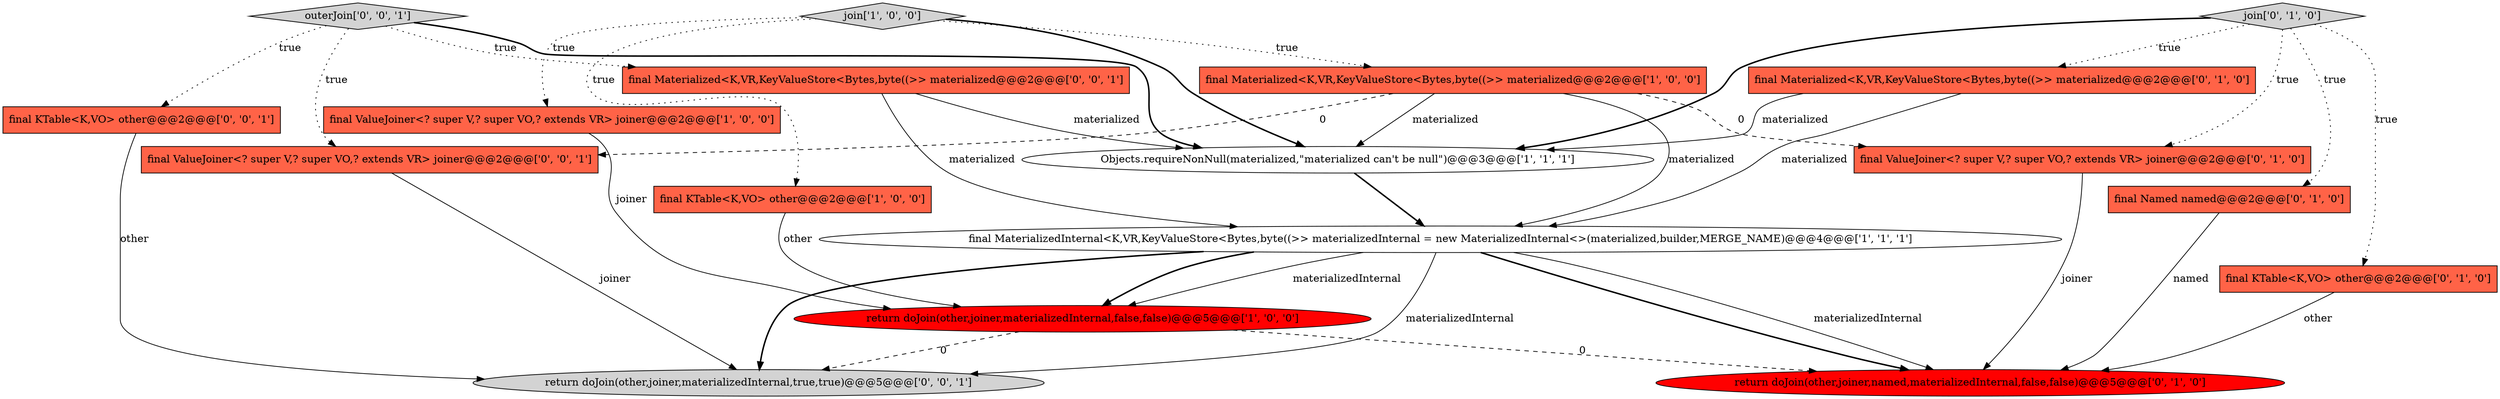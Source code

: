 digraph {
13 [style = filled, label = "return doJoin(other,joiner,materializedInternal,true,true)@@@5@@@['0', '0', '1']", fillcolor = lightgray, shape = ellipse image = "AAA0AAABBB3BBB"];
0 [style = filled, label = "join['1', '0', '0']", fillcolor = lightgray, shape = diamond image = "AAA0AAABBB1BBB"];
6 [style = filled, label = "final Materialized<K,VR,KeyValueStore<Bytes,byte((>> materialized@@@2@@@['1', '0', '0']", fillcolor = tomato, shape = box image = "AAA1AAABBB1BBB"];
14 [style = filled, label = "final KTable<K,VO> other@@@2@@@['0', '0', '1']", fillcolor = tomato, shape = box image = "AAA0AAABBB3BBB"];
1 [style = filled, label = "return doJoin(other,joiner,materializedInternal,false,false)@@@5@@@['1', '0', '0']", fillcolor = red, shape = ellipse image = "AAA1AAABBB1BBB"];
2 [style = filled, label = "Objects.requireNonNull(materialized,\"materialized can't be null\")@@@3@@@['1', '1', '1']", fillcolor = white, shape = ellipse image = "AAA0AAABBB1BBB"];
5 [style = filled, label = "final KTable<K,VO> other@@@2@@@['1', '0', '0']", fillcolor = tomato, shape = box image = "AAA0AAABBB1BBB"];
17 [style = filled, label = "outerJoin['0', '0', '1']", fillcolor = lightgray, shape = diamond image = "AAA0AAABBB3BBB"];
3 [style = filled, label = "final MaterializedInternal<K,VR,KeyValueStore<Bytes,byte((>> materializedInternal = new MaterializedInternal<>(materialized,builder,MERGE_NAME)@@@4@@@['1', '1', '1']", fillcolor = white, shape = ellipse image = "AAA0AAABBB1BBB"];
8 [style = filled, label = "return doJoin(other,joiner,named,materializedInternal,false,false)@@@5@@@['0', '1', '0']", fillcolor = red, shape = ellipse image = "AAA1AAABBB2BBB"];
11 [style = filled, label = "join['0', '1', '0']", fillcolor = lightgray, shape = diamond image = "AAA0AAABBB2BBB"];
4 [style = filled, label = "final ValueJoiner<? super V,? super VO,? extends VR> joiner@@@2@@@['1', '0', '0']", fillcolor = tomato, shape = box image = "AAA0AAABBB1BBB"];
15 [style = filled, label = "final Materialized<K,VR,KeyValueStore<Bytes,byte((>> materialized@@@2@@@['0', '0', '1']", fillcolor = tomato, shape = box image = "AAA0AAABBB3BBB"];
10 [style = filled, label = "final Materialized<K,VR,KeyValueStore<Bytes,byte((>> materialized@@@2@@@['0', '1', '0']", fillcolor = tomato, shape = box image = "AAA0AAABBB2BBB"];
12 [style = filled, label = "final ValueJoiner<? super V,? super VO,? extends VR> joiner@@@2@@@['0', '1', '0']", fillcolor = tomato, shape = box image = "AAA1AAABBB2BBB"];
9 [style = filled, label = "final KTable<K,VO> other@@@2@@@['0', '1', '0']", fillcolor = tomato, shape = box image = "AAA0AAABBB2BBB"];
7 [style = filled, label = "final Named named@@@2@@@['0', '1', '0']", fillcolor = tomato, shape = box image = "AAA0AAABBB2BBB"];
16 [style = filled, label = "final ValueJoiner<? super V,? super VO,? extends VR> joiner@@@2@@@['0', '0', '1']", fillcolor = tomato, shape = box image = "AAA0AAABBB3BBB"];
11->7 [style = dotted, label="true"];
10->2 [style = solid, label="materialized"];
0->5 [style = dotted, label="true"];
3->1 [style = bold, label=""];
3->1 [style = solid, label="materializedInternal"];
11->10 [style = dotted, label="true"];
2->3 [style = bold, label=""];
0->2 [style = bold, label=""];
0->4 [style = dotted, label="true"];
11->12 [style = dotted, label="true"];
17->14 [style = dotted, label="true"];
12->8 [style = solid, label="joiner"];
11->9 [style = dotted, label="true"];
15->3 [style = solid, label="materialized"];
7->8 [style = solid, label="named"];
0->6 [style = dotted, label="true"];
3->13 [style = solid, label="materializedInternal"];
11->2 [style = bold, label=""];
14->13 [style = solid, label="other"];
6->12 [style = dashed, label="0"];
17->16 [style = dotted, label="true"];
1->13 [style = dashed, label="0"];
4->1 [style = solid, label="joiner"];
6->16 [style = dashed, label="0"];
17->15 [style = dotted, label="true"];
16->13 [style = solid, label="joiner"];
17->2 [style = bold, label=""];
3->8 [style = bold, label=""];
6->3 [style = solid, label="materialized"];
3->8 [style = solid, label="materializedInternal"];
3->13 [style = bold, label=""];
1->8 [style = dashed, label="0"];
10->3 [style = solid, label="materialized"];
5->1 [style = solid, label="other"];
15->2 [style = solid, label="materialized"];
6->2 [style = solid, label="materialized"];
9->8 [style = solid, label="other"];
}
